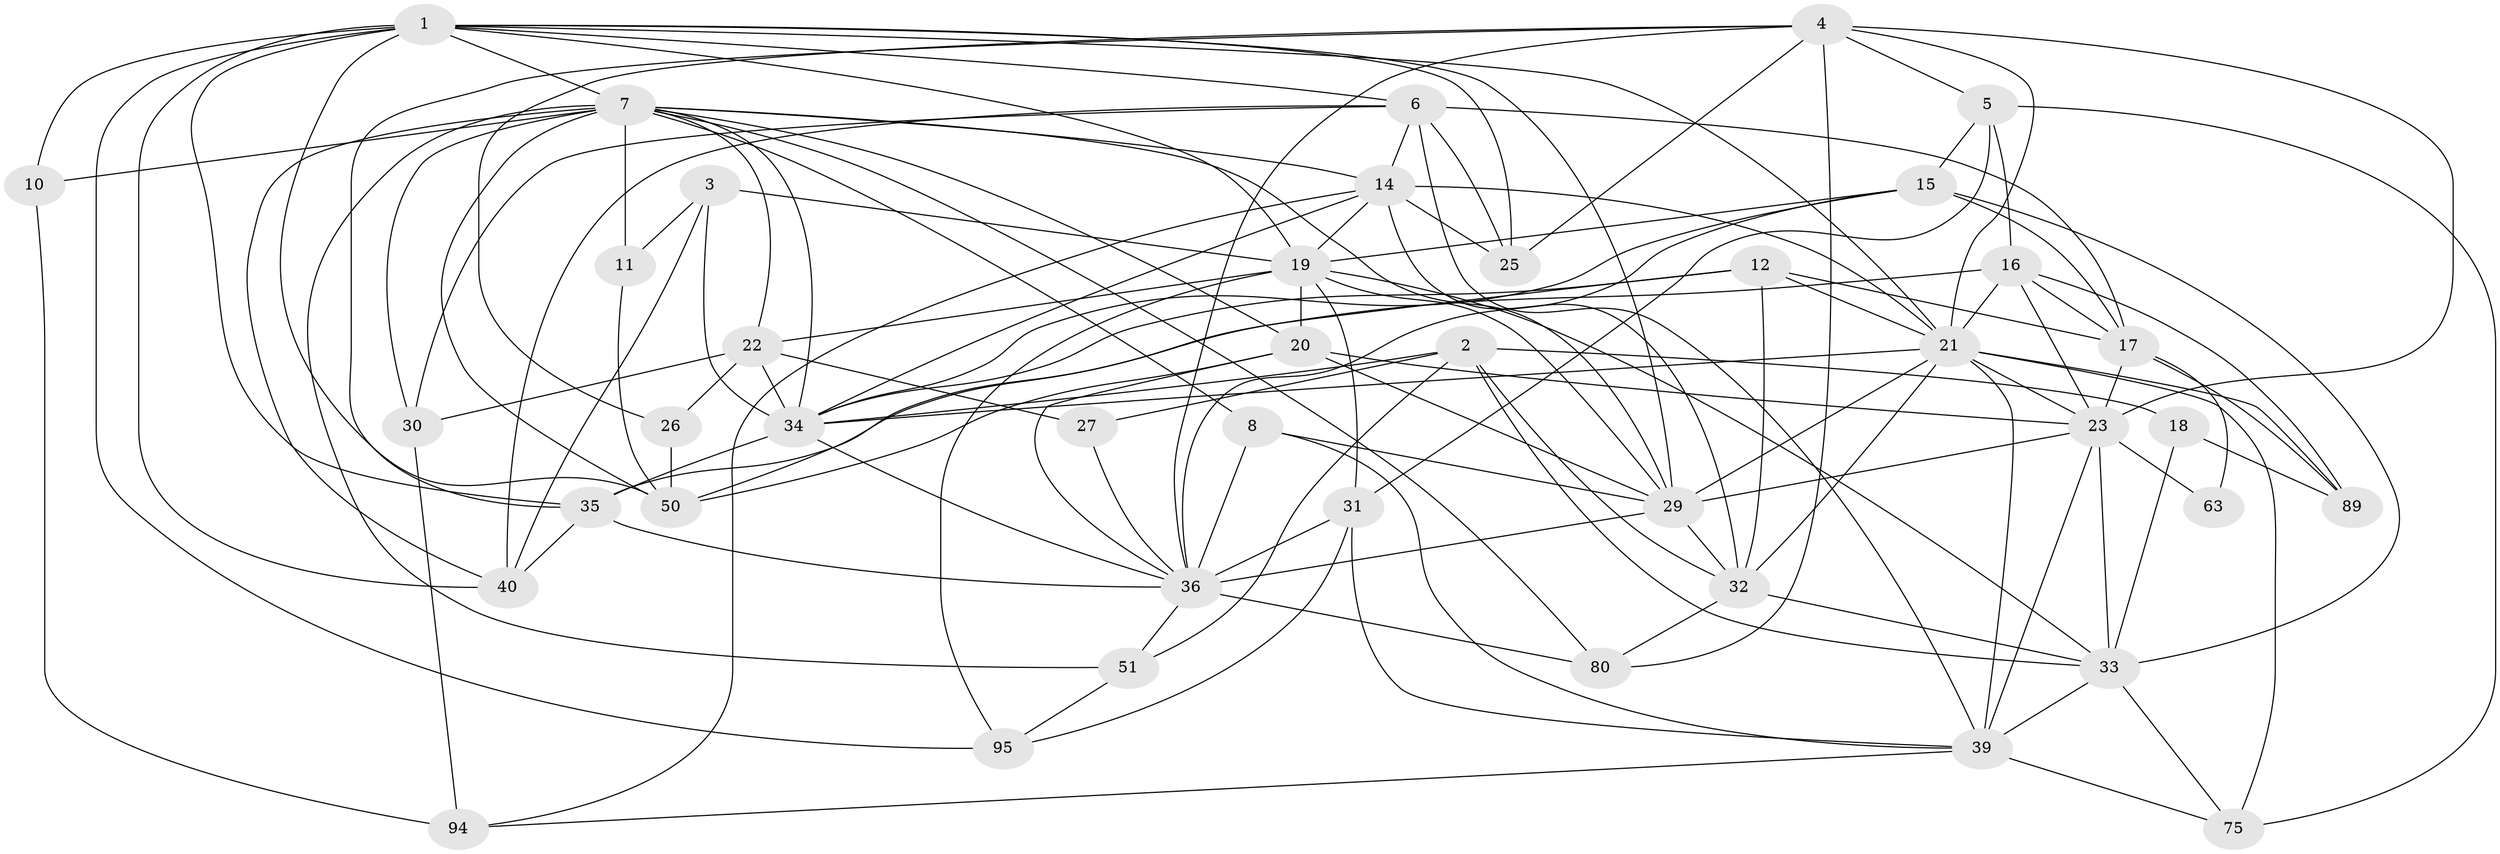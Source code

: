 // original degree distribution, {7: 0.04716981132075472, 3: 0.32075471698113206, 4: 0.27358490566037735, 6: 0.0660377358490566, 5: 0.16981132075471697, 2: 0.10377358490566038, 8: 0.009433962264150943, 9: 0.009433962264150943}
// Generated by graph-tools (version 1.1) at 2025/18/03/04/25 18:18:33]
// undirected, 42 vertices, 129 edges
graph export_dot {
graph [start="1"]
  node [color=gray90,style=filled];
  1 [super="+85+13+9+52+87"];
  2 [super="+38"];
  3 [super="+78"];
  4 [super="+45"];
  5 [super="+47"];
  6 [super="+91+61"];
  7 [super="+54+37"];
  8 [super="+49"];
  10;
  11;
  12 [super="+76"];
  14 [super="+103+44"];
  15 [super="+71"];
  16;
  17 [super="+65"];
  18;
  19 [super="+56+98+42"];
  20;
  21 [super="+104+28"];
  22 [super="+24"];
  23 [super="+59"];
  25;
  26;
  27;
  29 [super="+88"];
  30 [super="+72"];
  31 [super="+67+90"];
  32 [super="+101+96"];
  33 [super="+46+68"];
  34 [super="+93+64"];
  35 [super="+60"];
  36 [super="+62+82+92+99"];
  39 [super="+55+77+43"];
  40 [super="+57"];
  50 [super="+58"];
  51 [super="+86"];
  63;
  75 [super="+79"];
  80 [super="+84"];
  89;
  94;
  95;
  1 -- 50;
  1 -- 25;
  1 -- 95;
  1 -- 7;
  1 -- 10;
  1 -- 19;
  1 -- 21;
  1 -- 35 [weight=2];
  1 -- 29;
  1 -- 6;
  1 -- 40;
  2 -- 33 [weight=2];
  2 -- 32;
  2 -- 34;
  2 -- 18;
  2 -- 27;
  2 -- 51;
  3 -- 11;
  3 -- 19 [weight=2];
  3 -- 34;
  3 -- 40;
  4 -- 35;
  4 -- 36;
  4 -- 80;
  4 -- 25;
  4 -- 26;
  4 -- 23 [weight=2];
  4 -- 21;
  4 -- 5;
  5 -- 16;
  5 -- 15;
  5 -- 31;
  5 -- 75;
  6 -- 30;
  6 -- 17 [weight=2];
  6 -- 14;
  6 -- 25;
  6 -- 39;
  6 -- 40;
  7 -- 10;
  7 -- 30 [weight=2];
  7 -- 51;
  7 -- 8;
  7 -- 29;
  7 -- 22;
  7 -- 11;
  7 -- 14;
  7 -- 80;
  7 -- 50;
  7 -- 20;
  7 -- 34;
  7 -- 40;
  8 -- 29;
  8 -- 36 [weight=2];
  8 -- 39;
  10 -- 94;
  11 -- 50;
  12 -- 17;
  12 -- 32;
  12 -- 34;
  12 -- 50;
  12 -- 21;
  14 -- 94;
  14 -- 25;
  14 -- 32;
  14 -- 21 [weight=2];
  14 -- 34;
  14 -- 19;
  15 -- 17;
  15 -- 36 [weight=2];
  15 -- 19;
  15 -- 33;
  15 -- 34;
  16 -- 89;
  16 -- 21;
  16 -- 35;
  16 -- 17;
  16 -- 23;
  17 -- 23;
  17 -- 63;
  17 -- 89;
  18 -- 89;
  18 -- 33;
  19 -- 29;
  19 -- 95;
  19 -- 22;
  19 -- 33;
  19 -- 20;
  19 -- 31;
  20 -- 29;
  20 -- 50;
  20 -- 23;
  20 -- 36;
  21 -- 29;
  21 -- 34 [weight=2];
  21 -- 39 [weight=2];
  21 -- 32;
  21 -- 75;
  21 -- 23;
  21 -- 89;
  22 -- 34;
  22 -- 26;
  22 -- 27;
  22 -- 30;
  23 -- 33 [weight=3];
  23 -- 29;
  23 -- 63;
  23 -- 39;
  26 -- 50;
  27 -- 36;
  29 -- 32;
  29 -- 36;
  30 -- 94;
  31 -- 95;
  31 -- 39;
  31 -- 36 [weight=2];
  32 -- 33;
  32 -- 80;
  33 -- 39;
  33 -- 75;
  34 -- 36;
  34 -- 35;
  35 -- 40 [weight=2];
  35 -- 36;
  36 -- 80;
  36 -- 51;
  39 -- 94;
  39 -- 75;
  51 -- 95;
}
